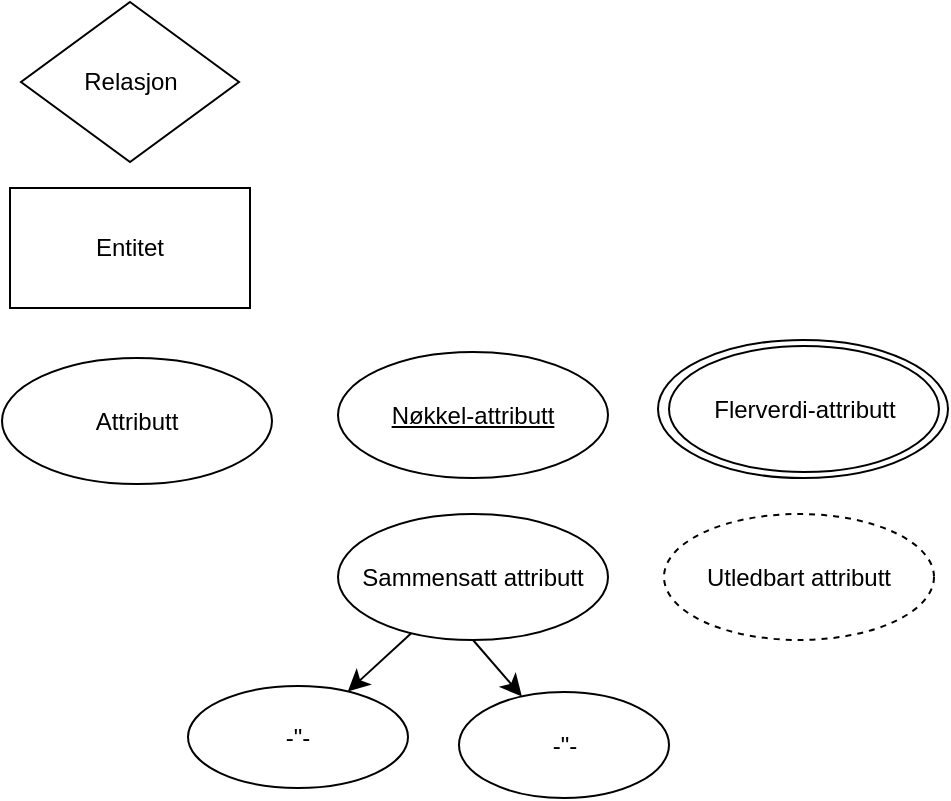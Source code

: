 <mxfile version="28.0.6">
  <diagram name="Page-1" id="ClaCcgdxK0cMV_CqEcFI">
    <mxGraphModel dx="667" dy="935" grid="0" gridSize="10" guides="1" tooltips="1" connect="1" arrows="1" fold="1" page="0" pageScale="1" pageWidth="1169" pageHeight="827" math="0" shadow="0">
      <root>
        <mxCell id="0" />
        <mxCell id="1" parent="0" />
        <mxCell id="e2j5YQbnOUp1nQdinPn4-1" value="Entitet" style="rounded=0;whiteSpace=wrap;html=1;" vertex="1" parent="1">
          <mxGeometry x="140" y="170" width="120" height="60" as="geometry" />
        </mxCell>
        <mxCell id="e2j5YQbnOUp1nQdinPn4-2" value="Relasjon" style="rhombus;whiteSpace=wrap;html=1;" vertex="1" parent="1">
          <mxGeometry x="145.5" y="77" width="109" height="80" as="geometry" />
        </mxCell>
        <mxCell id="e2j5YQbnOUp1nQdinPn4-4" value="" style="ellipse;whiteSpace=wrap;html=1;" vertex="1" parent="1">
          <mxGeometry x="464" y="246" width="145" height="69" as="geometry" />
        </mxCell>
        <mxCell id="e2j5YQbnOUp1nQdinPn4-3" value="Flerverdi-attributt" style="ellipse;whiteSpace=wrap;html=1;" vertex="1" parent="1">
          <mxGeometry x="469.5" y="249" width="135" height="63" as="geometry" />
        </mxCell>
        <mxCell id="e2j5YQbnOUp1nQdinPn4-5" value="Attributt" style="ellipse;whiteSpace=wrap;html=1;" vertex="1" parent="1">
          <mxGeometry x="136" y="255" width="135" height="63" as="geometry" />
        </mxCell>
        <mxCell id="e2j5YQbnOUp1nQdinPn4-6" value="&lt;u&gt;Nøkkel-attributt&lt;/u&gt;" style="ellipse;whiteSpace=wrap;html=1;" vertex="1" parent="1">
          <mxGeometry x="304" y="252" width="135" height="63" as="geometry" />
        </mxCell>
        <mxCell id="e2j5YQbnOUp1nQdinPn4-7" value="Utledbart attributt" style="ellipse;whiteSpace=wrap;html=1;dashed=1;" vertex="1" parent="1">
          <mxGeometry x="467" y="333" width="135" height="63" as="geometry" />
        </mxCell>
        <mxCell id="e2j5YQbnOUp1nQdinPn4-8" value="-&quot;-" style="ellipse;whiteSpace=wrap;html=1;" vertex="1" parent="1">
          <mxGeometry x="229" y="419" width="110" height="51" as="geometry" />
        </mxCell>
        <mxCell id="e2j5YQbnOUp1nQdinPn4-9" value="-&quot;-" style="ellipse;whiteSpace=wrap;html=1;" vertex="1" parent="1">
          <mxGeometry x="364.5" y="422" width="105" height="53" as="geometry" />
        </mxCell>
        <mxCell id="e2j5YQbnOUp1nQdinPn4-10" value="Sammensatt attributt" style="ellipse;whiteSpace=wrap;html=1;" vertex="1" parent="1">
          <mxGeometry x="304" y="333" width="135" height="63" as="geometry" />
        </mxCell>
        <mxCell id="e2j5YQbnOUp1nQdinPn4-11" value="" style="endArrow=classic;html=1;rounded=0;fontSize=12;startSize=8;endSize=8;curved=1;" edge="1" parent="1" source="e2j5YQbnOUp1nQdinPn4-10" target="e2j5YQbnOUp1nQdinPn4-8">
          <mxGeometry width="50" height="50" relative="1" as="geometry">
            <mxPoint x="375" y="405" as="sourcePoint" />
            <mxPoint x="425" y="355" as="targetPoint" />
          </mxGeometry>
        </mxCell>
        <mxCell id="e2j5YQbnOUp1nQdinPn4-12" value="" style="endArrow=classic;html=1;rounded=0;fontSize=12;startSize=8;endSize=8;curved=1;exitX=0.5;exitY=1;exitDx=0;exitDy=0;" edge="1" parent="1" source="e2j5YQbnOUp1nQdinPn4-10" target="e2j5YQbnOUp1nQdinPn4-9">
          <mxGeometry width="50" height="50" relative="1" as="geometry">
            <mxPoint x="380" y="409" as="sourcePoint" />
            <mxPoint x="348" y="438" as="targetPoint" />
          </mxGeometry>
        </mxCell>
      </root>
    </mxGraphModel>
  </diagram>
</mxfile>
